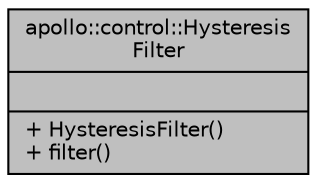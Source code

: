 digraph "apollo::control::HysteresisFilter"
{
  edge [fontname="Helvetica",fontsize="10",labelfontname="Helvetica",labelfontsize="10"];
  node [fontname="Helvetica",fontsize="10",shape=record];
  Node1 [label="{apollo::control::Hysteresis\lFilter\n||+ HysteresisFilter()\l+ filter()\l}",height=0.2,width=0.4,color="black", fillcolor="grey75", style="filled" fontcolor="black"];
}
